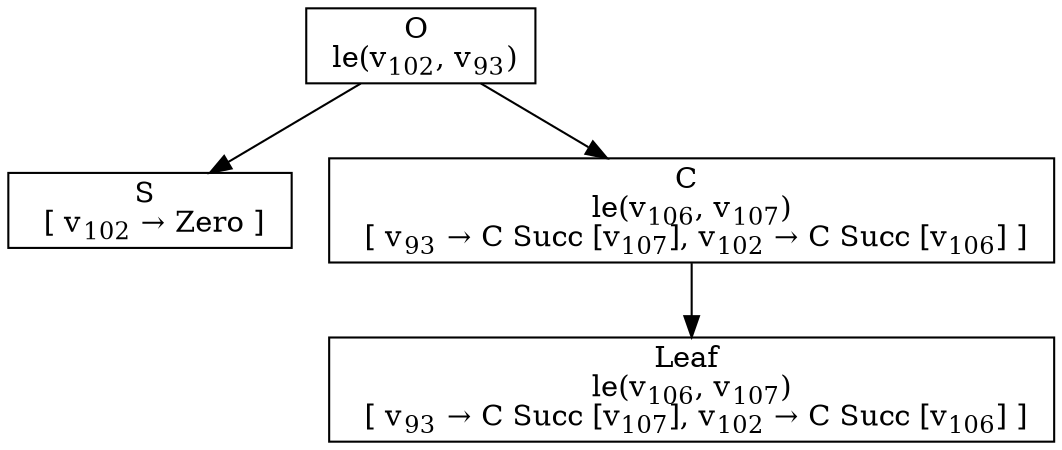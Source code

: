 digraph {
    graph [rankdir=TB
          ,bgcolor=transparent];
    node [shape=box
         ,fillcolor=white
         ,style=filled];
    0 [label=<O <BR/> le(v<SUB>102</SUB>, v<SUB>93</SUB>)>];
    1 [label=<S <BR/>  [ v<SUB>102</SUB> &rarr; Zero ] >];
    2 [label=<C <BR/> le(v<SUB>106</SUB>, v<SUB>107</SUB>) <BR/>  [ v<SUB>93</SUB> &rarr; C Succ [v<SUB>107</SUB>], v<SUB>102</SUB> &rarr; C Succ [v<SUB>106</SUB>] ] >];
    3 [label=<Leaf <BR/> le(v<SUB>106</SUB>, v<SUB>107</SUB>) <BR/>  [ v<SUB>93</SUB> &rarr; C Succ [v<SUB>107</SUB>], v<SUB>102</SUB> &rarr; C Succ [v<SUB>106</SUB>] ] >];
    0 -> 1 [label=""];
    0 -> 2 [label=""];
    2 -> 3 [label=""];
}